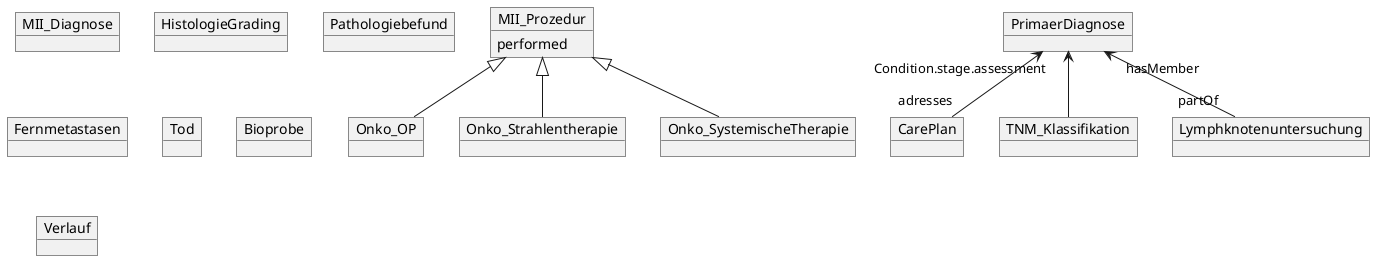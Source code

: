 @startuml MII KDS Erweiterungsmodul Onkologie
object MII_Prozedur
MII_Prozedur : performed 
object MII_Diagnose
object Onko_OP
object Onko_Strahlentherapie 
object Onko_SystemischeTherapie
MII_Prozedur <|-- Onko_OP
MII_Prozedur <|-- Onko_Strahlentherapie
MII_Prozedur <|-- Onko_SystemischeTherapie
object CarePlan
object PrimaerDiagnose
object TNM_Klassifikation
PrimaerDiagnose "Condition.stage.assessment"<-- TNM_Klassifikation
PrimaerDiagnose <-- "adresses" CarePlan
object Lymphknotenuntersuchung
PrimaerDiagnose "hasMember"<--"partOf" Lymphknotenuntersuchung
object HistologieGrading
object Pathologiebefund 
object Fernmetastasen
object Tod
object Bioprobe 
object Verlauf 


@enduml